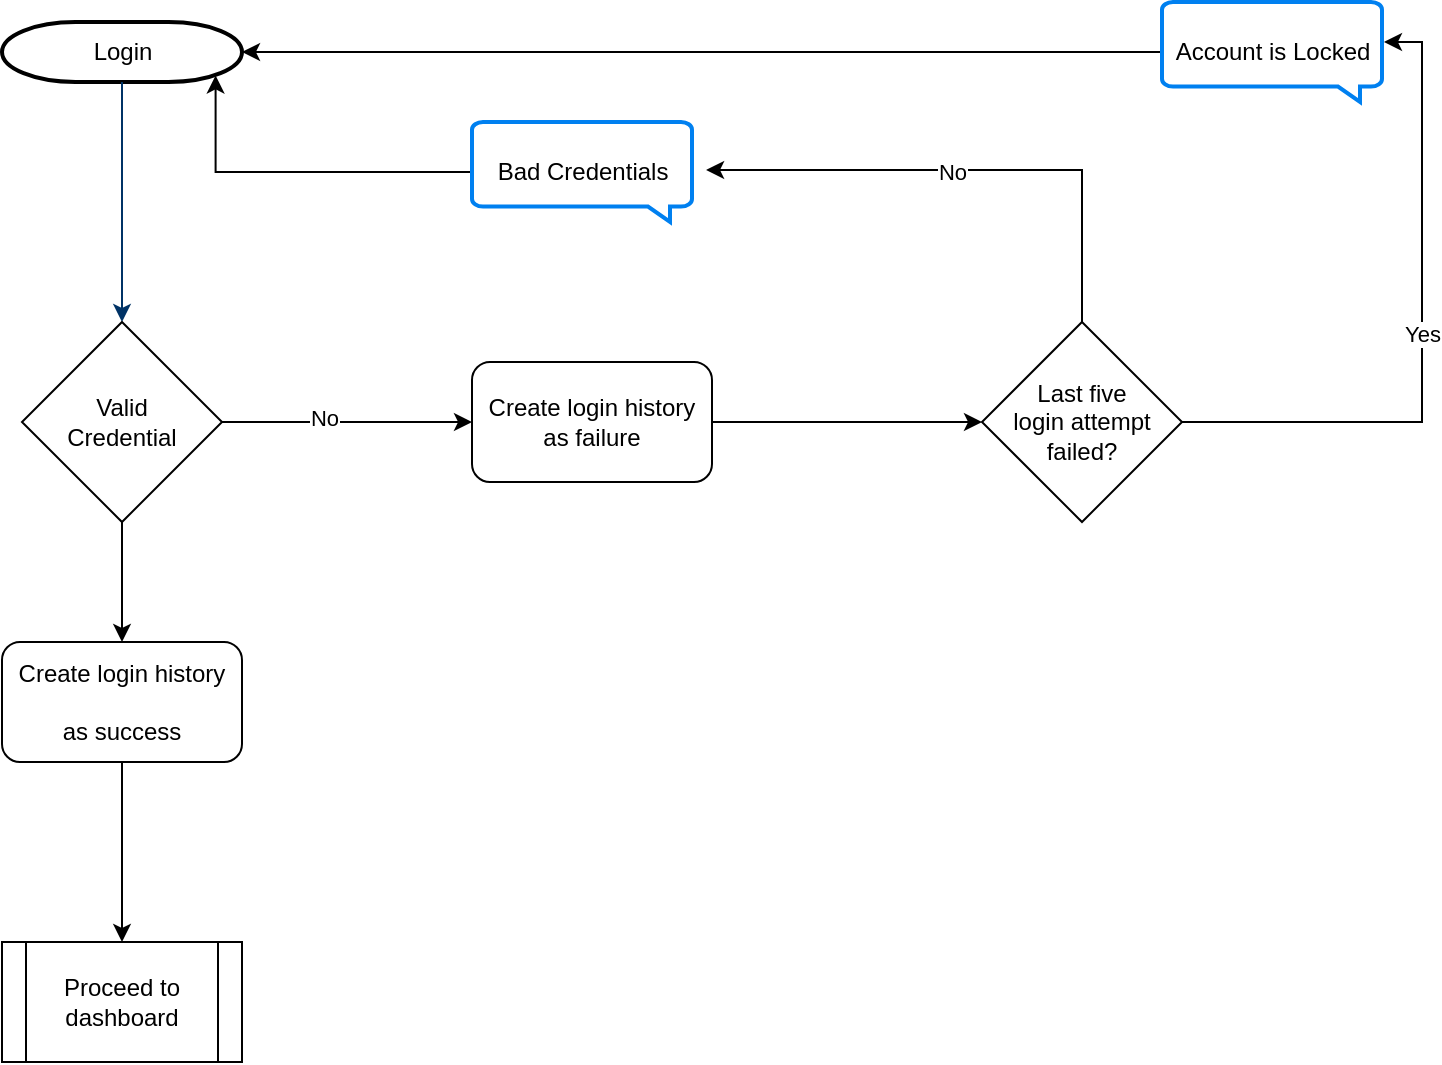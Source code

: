<mxfile version="21.3.5" type="github">
  <diagram id="6a731a19-8d31-9384-78a2-239565b7b9f0" name="Page-1">
    <mxGraphModel dx="954" dy="589" grid="1" gridSize="10" guides="1" tooltips="1" connect="1" arrows="1" fold="1" page="1" pageScale="1" pageWidth="1169" pageHeight="827" background="none" math="0" shadow="0">
      <root>
        <mxCell id="0" />
        <mxCell id="1" parent="0" />
        <mxCell id="2" value="Login" style="shape=mxgraph.flowchart.terminator;strokeWidth=2;gradientColor=none;gradientDirection=north;fontStyle=0;html=1;" parent="1" vertex="1">
          <mxGeometry x="260" y="60" width="120" height="30" as="geometry" />
        </mxCell>
        <mxCell id="7" style="fontStyle=1;strokeColor=#003366;strokeWidth=1;html=1;entryX=0.5;entryY=0;entryDx=0;entryDy=0;" parent="1" source="2" target="SG5V2mzhDAHaMjO95iy1-55" edge="1">
          <mxGeometry relative="1" as="geometry">
            <mxPoint x="320" y="130" as="targetPoint" />
          </mxGeometry>
        </mxCell>
        <mxCell id="SG5V2mzhDAHaMjO95iy1-60" style="edgeStyle=orthogonalEdgeStyle;rounded=0;orthogonalLoop=1;jettySize=auto;html=1;exitX=1;exitY=0.5;exitDx=0;exitDy=0;" edge="1" parent="1" source="SG5V2mzhDAHaMjO95iy1-55" target="SG5V2mzhDAHaMjO95iy1-59">
          <mxGeometry relative="1" as="geometry" />
        </mxCell>
        <mxCell id="SG5V2mzhDAHaMjO95iy1-61" value="No" style="edgeLabel;html=1;align=center;verticalAlign=middle;resizable=0;points=[];" vertex="1" connectable="0" parent="SG5V2mzhDAHaMjO95iy1-60">
          <mxGeometry x="-0.188" y="2" relative="1" as="geometry">
            <mxPoint as="offset" />
          </mxGeometry>
        </mxCell>
        <mxCell id="SG5V2mzhDAHaMjO95iy1-63" style="edgeStyle=orthogonalEdgeStyle;rounded=0;orthogonalLoop=1;jettySize=auto;html=1;exitX=0.5;exitY=1;exitDx=0;exitDy=0;entryX=0.5;entryY=0;entryDx=0;entryDy=0;" edge="1" parent="1" source="SG5V2mzhDAHaMjO95iy1-55" target="SG5V2mzhDAHaMjO95iy1-62">
          <mxGeometry relative="1" as="geometry" />
        </mxCell>
        <mxCell id="SG5V2mzhDAHaMjO95iy1-55" value="&lt;div&gt;Valid &lt;br&gt;&lt;/div&gt;&lt;div&gt;Credential&lt;br&gt;&lt;/div&gt;" style="rhombus;whiteSpace=wrap;html=1;" vertex="1" parent="1">
          <mxGeometry x="270" y="210" width="100" height="100" as="geometry" />
        </mxCell>
        <mxCell id="SG5V2mzhDAHaMjO95iy1-57" value="Proceed to dashboard" style="shape=process;whiteSpace=wrap;html=1;backgroundOutline=1;" vertex="1" parent="1">
          <mxGeometry x="260" y="520" width="120" height="60" as="geometry" />
        </mxCell>
        <mxCell id="SG5V2mzhDAHaMjO95iy1-68" style="edgeStyle=orthogonalEdgeStyle;rounded=0;orthogonalLoop=1;jettySize=auto;html=1;exitX=1;exitY=0.5;exitDx=0;exitDy=0;entryX=0;entryY=0.5;entryDx=0;entryDy=0;" edge="1" parent="1" source="SG5V2mzhDAHaMjO95iy1-59" target="SG5V2mzhDAHaMjO95iy1-67">
          <mxGeometry relative="1" as="geometry" />
        </mxCell>
        <mxCell id="SG5V2mzhDAHaMjO95iy1-59" value="&lt;div&gt;Create login history&lt;/div&gt;&lt;div&gt;as failure&lt;br&gt;&lt;/div&gt;" style="rounded=1;whiteSpace=wrap;html=1;" vertex="1" parent="1">
          <mxGeometry x="495" y="230" width="120" height="60" as="geometry" />
        </mxCell>
        <mxCell id="SG5V2mzhDAHaMjO95iy1-64" style="edgeStyle=orthogonalEdgeStyle;rounded=0;orthogonalLoop=1;jettySize=auto;html=1;exitX=0.5;exitY=1;exitDx=0;exitDy=0;entryX=0.5;entryY=0;entryDx=0;entryDy=0;" edge="1" parent="1" source="SG5V2mzhDAHaMjO95iy1-62" target="SG5V2mzhDAHaMjO95iy1-57">
          <mxGeometry relative="1" as="geometry" />
        </mxCell>
        <mxCell id="SG5V2mzhDAHaMjO95iy1-62" value="&lt;div&gt;Create login history&lt;/div&gt;&lt;div&gt;&lt;br&gt;&lt;/div&gt;&lt;div&gt;as success&lt;br&gt;&lt;/div&gt;" style="rounded=1;whiteSpace=wrap;html=1;" vertex="1" parent="1">
          <mxGeometry x="260" y="370" width="120" height="60" as="geometry" />
        </mxCell>
        <mxCell id="SG5V2mzhDAHaMjO95iy1-76" style="edgeStyle=orthogonalEdgeStyle;rounded=0;orthogonalLoop=1;jettySize=auto;html=1;entryX=1.064;entryY=0.48;entryDx=0;entryDy=0;entryPerimeter=0;" edge="1" parent="1" source="SG5V2mzhDAHaMjO95iy1-67" target="SG5V2mzhDAHaMjO95iy1-74">
          <mxGeometry relative="1" as="geometry">
            <Array as="points">
              <mxPoint x="800" y="134" />
            </Array>
          </mxGeometry>
        </mxCell>
        <mxCell id="SG5V2mzhDAHaMjO95iy1-77" value="No" style="edgeLabel;html=1;align=center;verticalAlign=middle;resizable=0;points=[];" vertex="1" connectable="0" parent="SG5V2mzhDAHaMjO95iy1-76">
          <mxGeometry x="0.073" y="1" relative="1" as="geometry">
            <mxPoint as="offset" />
          </mxGeometry>
        </mxCell>
        <mxCell id="SG5V2mzhDAHaMjO95iy1-80" value="Yes" style="edgeStyle=orthogonalEdgeStyle;rounded=0;orthogonalLoop=1;jettySize=auto;html=1;entryX=1.009;entryY=0.4;entryDx=0;entryDy=0;entryPerimeter=0;" edge="1" parent="1" source="SG5V2mzhDAHaMjO95iy1-67" target="SG5V2mzhDAHaMjO95iy1-75">
          <mxGeometry relative="1" as="geometry">
            <Array as="points">
              <mxPoint x="970" y="260" />
              <mxPoint x="970" y="70" />
            </Array>
          </mxGeometry>
        </mxCell>
        <mxCell id="SG5V2mzhDAHaMjO95iy1-67" value="&lt;div&gt;Last five&lt;/div&gt;&lt;div&gt;login attempt failed?&lt;br&gt;&lt;/div&gt;" style="rhombus;whiteSpace=wrap;html=1;" vertex="1" parent="1">
          <mxGeometry x="750" y="210" width="100" height="100" as="geometry" />
        </mxCell>
        <mxCell id="SG5V2mzhDAHaMjO95iy1-79" style="edgeStyle=orthogonalEdgeStyle;rounded=0;orthogonalLoop=1;jettySize=auto;html=1;entryX=0.89;entryY=0.89;entryDx=0;entryDy=0;entryPerimeter=0;" edge="1" parent="1" source="SG5V2mzhDAHaMjO95iy1-74" target="2">
          <mxGeometry relative="1" as="geometry" />
        </mxCell>
        <mxCell id="SG5V2mzhDAHaMjO95iy1-74" value="Bad Credentials" style="html=1;verticalLabelPosition=middle;align=center;labelBackgroundColor=#ffffff;verticalAlign=middle;strokeWidth=2;strokeColor=#0080F0;shadow=0;dashed=0;shape=mxgraph.ios7.icons.message;labelPosition=center;" vertex="1" parent="1">
          <mxGeometry x="495" y="110" width="110" height="50" as="geometry" />
        </mxCell>
        <mxCell id="SG5V2mzhDAHaMjO95iy1-81" style="edgeStyle=orthogonalEdgeStyle;rounded=0;orthogonalLoop=1;jettySize=auto;html=1;entryX=1;entryY=0.5;entryDx=0;entryDy=0;entryPerimeter=0;" edge="1" parent="1" source="SG5V2mzhDAHaMjO95iy1-75" target="2">
          <mxGeometry relative="1" as="geometry" />
        </mxCell>
        <mxCell id="SG5V2mzhDAHaMjO95iy1-75" value="Account is Locked" style="html=1;verticalLabelPosition=middle;align=center;labelBackgroundColor=#ffffff;verticalAlign=middle;strokeWidth=2;strokeColor=#0080F0;shadow=0;dashed=0;shape=mxgraph.ios7.icons.message;labelPosition=center;" vertex="1" parent="1">
          <mxGeometry x="840" y="50" width="110" height="50" as="geometry" />
        </mxCell>
      </root>
    </mxGraphModel>
  </diagram>
</mxfile>
